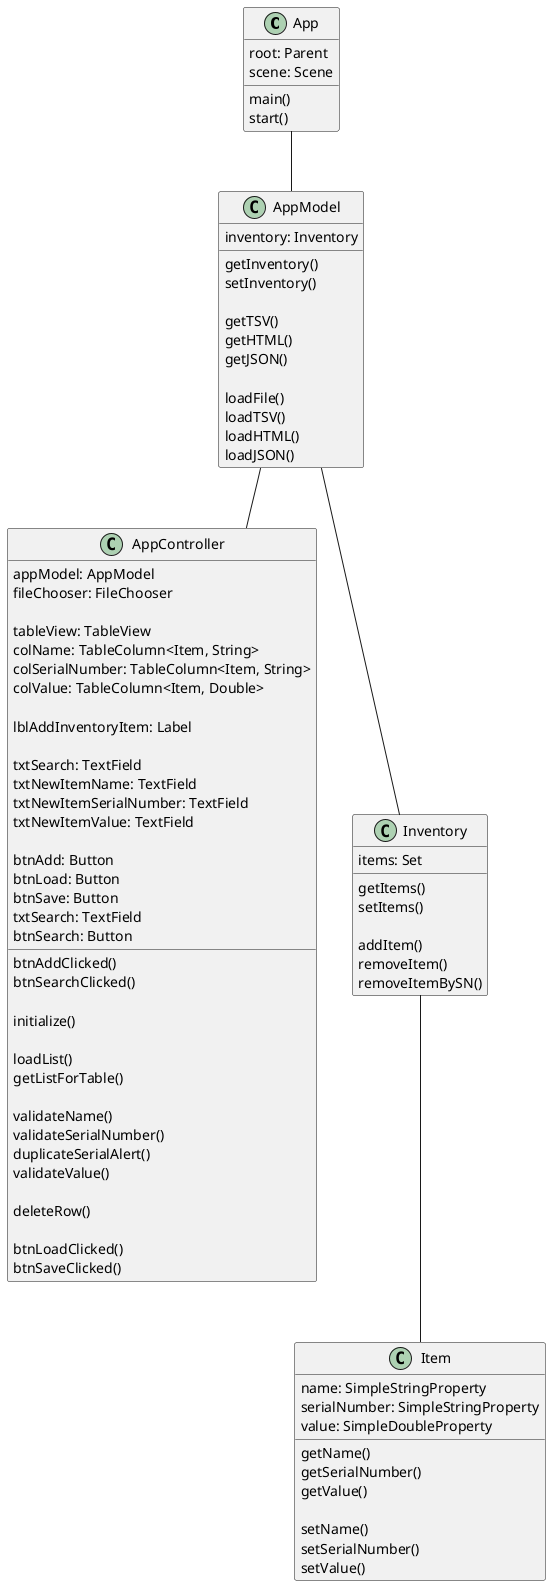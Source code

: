 '   UCF COP3330 Summer 2021 Assignment 5 Solution
'   Copyright 2021 rielly donnell

@startuml
'https://plantuml.com/class-diagram

App -- AppModel
AppModel -- AppController
AppModel -- Inventory
Inventory -- Item

class App {
    root: Parent
    scene: Scene

    main()
    start()
}

class AppController {
    appModel: AppModel
    fileChooser: FileChooser

    tableView: TableView
    colName: TableColumn<Item, String>
    colSerialNumber: TableColumn<Item, String>
    colValue: TableColumn<Item, Double>

    lblAddInventoryItem: Label

    txtSearch: TextField
    txtNewItemName: TextField
    txtNewItemSerialNumber: TextField
    txtNewItemValue: TextField

    btnAdd: Button
    btnLoad: Button
    btnSave: Button
    txtSearch: TextField
    btnSearch: Button

    btnAddClicked()
    btnSearchClicked()

    initialize()

    loadList()
    getListForTable()

    validateName()
    validateSerialNumber()
    duplicateSerialAlert()
    validateValue()

    deleteRow()

    btnLoadClicked()
    btnSaveClicked()

}

class AppModel {
    inventory: Inventory

    getInventory()
    setInventory()

    getTSV()
    getHTML()
    getJSON()

    loadFile()
    loadTSV()
    loadHTML()
    loadJSON()
}

class Inventory {
    items: Set

    getItems()
    setItems()

    addItem()
    removeItem()
    removeItemBySN()
}

class Item {
    name: SimpleStringProperty
    serialNumber: SimpleStringProperty
    value: SimpleDoubleProperty

    getName()
    getSerialNumber()
    getValue()

    setName()
    setSerialNumber()
    setValue()
}

@enduml